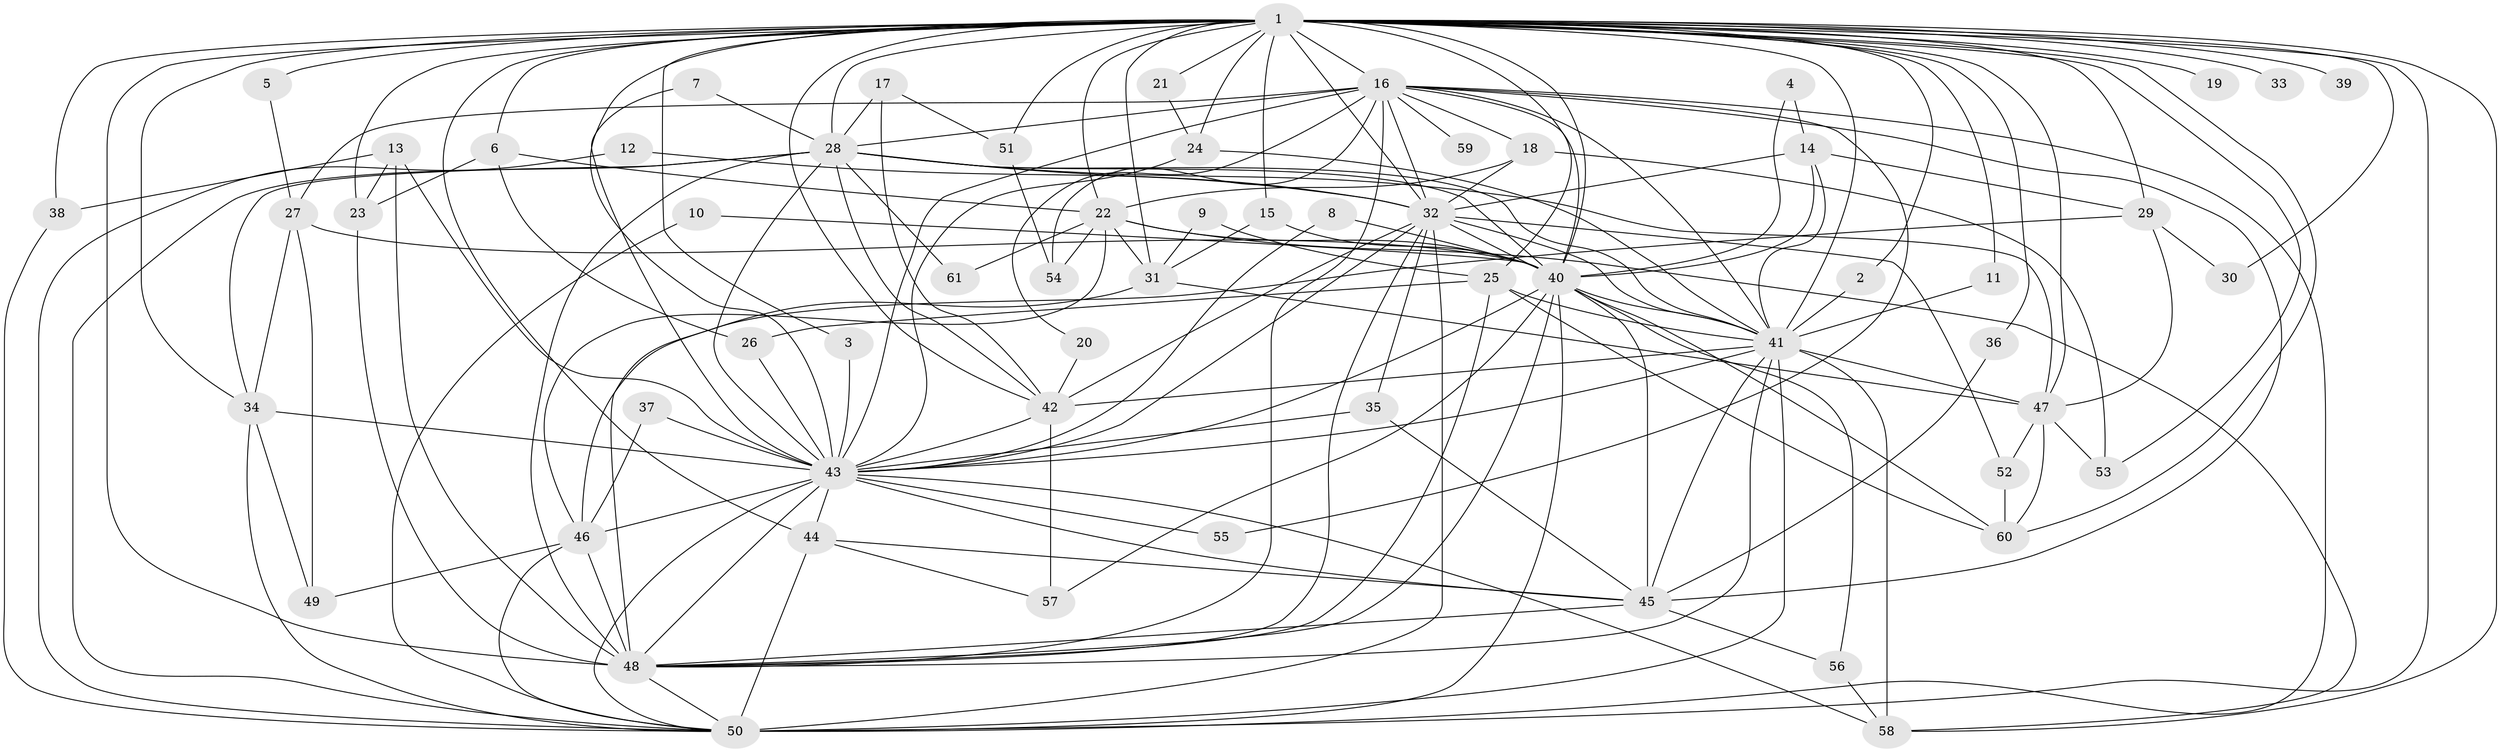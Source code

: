 // original degree distribution, {29: 0.00819672131147541, 30: 0.00819672131147541, 15: 0.00819672131147541, 18: 0.00819672131147541, 21: 0.01639344262295082, 28: 0.00819672131147541, 16: 0.00819672131147541, 17: 0.00819672131147541, 20: 0.00819672131147541, 3: 0.20491803278688525, 4: 0.09016393442622951, 2: 0.5081967213114754, 5: 0.06557377049180328, 6: 0.03278688524590164, 9: 0.00819672131147541, 7: 0.00819672131147541}
// Generated by graph-tools (version 1.1) at 2025/25/03/09/25 03:25:36]
// undirected, 61 vertices, 174 edges
graph export_dot {
graph [start="1"]
  node [color=gray90,style=filled];
  1;
  2;
  3;
  4;
  5;
  6;
  7;
  8;
  9;
  10;
  11;
  12;
  13;
  14;
  15;
  16;
  17;
  18;
  19;
  20;
  21;
  22;
  23;
  24;
  25;
  26;
  27;
  28;
  29;
  30;
  31;
  32;
  33;
  34;
  35;
  36;
  37;
  38;
  39;
  40;
  41;
  42;
  43;
  44;
  45;
  46;
  47;
  48;
  49;
  50;
  51;
  52;
  53;
  54;
  55;
  56;
  57;
  58;
  59;
  60;
  61;
  1 -- 2 [weight=1.0];
  1 -- 3 [weight=1.0];
  1 -- 5 [weight=2.0];
  1 -- 6 [weight=1.0];
  1 -- 11 [weight=1.0];
  1 -- 15 [weight=1.0];
  1 -- 16 [weight=2.0];
  1 -- 19 [weight=2.0];
  1 -- 21 [weight=1.0];
  1 -- 22 [weight=1.0];
  1 -- 23 [weight=1.0];
  1 -- 24 [weight=1.0];
  1 -- 25 [weight=1.0];
  1 -- 28 [weight=2.0];
  1 -- 29 [weight=1.0];
  1 -- 30 [weight=1.0];
  1 -- 31 [weight=1.0];
  1 -- 32 [weight=2.0];
  1 -- 33 [weight=3.0];
  1 -- 34 [weight=1.0];
  1 -- 36 [weight=1.0];
  1 -- 38 [weight=2.0];
  1 -- 39 [weight=3.0];
  1 -- 40 [weight=2.0];
  1 -- 41 [weight=3.0];
  1 -- 42 [weight=2.0];
  1 -- 43 [weight=3.0];
  1 -- 44 [weight=2.0];
  1 -- 47 [weight=2.0];
  1 -- 48 [weight=4.0];
  1 -- 50 [weight=3.0];
  1 -- 51 [weight=2.0];
  1 -- 53 [weight=1.0];
  1 -- 58 [weight=1.0];
  1 -- 60 [weight=1.0];
  2 -- 41 [weight=1.0];
  3 -- 43 [weight=1.0];
  4 -- 14 [weight=1.0];
  4 -- 40 [weight=1.0];
  5 -- 27 [weight=1.0];
  6 -- 22 [weight=1.0];
  6 -- 23 [weight=1.0];
  6 -- 26 [weight=1.0];
  7 -- 28 [weight=1.0];
  7 -- 43 [weight=1.0];
  8 -- 40 [weight=1.0];
  8 -- 43 [weight=1.0];
  9 -- 25 [weight=1.0];
  9 -- 31 [weight=1.0];
  10 -- 40 [weight=1.0];
  10 -- 50 [weight=1.0];
  11 -- 41 [weight=1.0];
  12 -- 32 [weight=1.0];
  12 -- 50 [weight=1.0];
  13 -- 23 [weight=1.0];
  13 -- 38 [weight=1.0];
  13 -- 43 [weight=1.0];
  13 -- 48 [weight=1.0];
  14 -- 29 [weight=1.0];
  14 -- 32 [weight=1.0];
  14 -- 40 [weight=1.0];
  14 -- 41 [weight=1.0];
  15 -- 31 [weight=1.0];
  15 -- 40 [weight=1.0];
  16 -- 18 [weight=1.0];
  16 -- 20 [weight=1.0];
  16 -- 27 [weight=1.0];
  16 -- 28 [weight=1.0];
  16 -- 32 [weight=1.0];
  16 -- 40 [weight=1.0];
  16 -- 41 [weight=1.0];
  16 -- 43 [weight=1.0];
  16 -- 45 [weight=1.0];
  16 -- 48 [weight=2.0];
  16 -- 50 [weight=1.0];
  16 -- 54 [weight=1.0];
  16 -- 55 [weight=1.0];
  16 -- 59 [weight=1.0];
  17 -- 28 [weight=1.0];
  17 -- 42 [weight=1.0];
  17 -- 51 [weight=1.0];
  18 -- 22 [weight=1.0];
  18 -- 32 [weight=1.0];
  18 -- 53 [weight=1.0];
  20 -- 42 [weight=1.0];
  21 -- 24 [weight=1.0];
  22 -- 31 [weight=1.0];
  22 -- 40 [weight=1.0];
  22 -- 46 [weight=1.0];
  22 -- 54 [weight=1.0];
  22 -- 58 [weight=1.0];
  22 -- 61 [weight=1.0];
  23 -- 48 [weight=1.0];
  24 -- 41 [weight=1.0];
  24 -- 43 [weight=1.0];
  25 -- 26 [weight=1.0];
  25 -- 41 [weight=1.0];
  25 -- 48 [weight=1.0];
  25 -- 60 [weight=1.0];
  26 -- 43 [weight=1.0];
  27 -- 34 [weight=1.0];
  27 -- 40 [weight=1.0];
  27 -- 49 [weight=1.0];
  28 -- 32 [weight=1.0];
  28 -- 34 [weight=1.0];
  28 -- 40 [weight=1.0];
  28 -- 41 [weight=1.0];
  28 -- 42 [weight=1.0];
  28 -- 43 [weight=1.0];
  28 -- 47 [weight=1.0];
  28 -- 48 [weight=1.0];
  28 -- 50 [weight=1.0];
  28 -- 61 [weight=1.0];
  29 -- 30 [weight=1.0];
  29 -- 46 [weight=1.0];
  29 -- 47 [weight=1.0];
  31 -- 47 [weight=1.0];
  31 -- 48 [weight=2.0];
  32 -- 35 [weight=1.0];
  32 -- 40 [weight=3.0];
  32 -- 41 [weight=1.0];
  32 -- 42 [weight=1.0];
  32 -- 43 [weight=1.0];
  32 -- 48 [weight=1.0];
  32 -- 50 [weight=1.0];
  32 -- 52 [weight=1.0];
  34 -- 43 [weight=1.0];
  34 -- 49 [weight=1.0];
  34 -- 50 [weight=1.0];
  35 -- 43 [weight=1.0];
  35 -- 45 [weight=1.0];
  36 -- 45 [weight=1.0];
  37 -- 43 [weight=1.0];
  37 -- 46 [weight=1.0];
  38 -- 50 [weight=1.0];
  40 -- 41 [weight=1.0];
  40 -- 43 [weight=2.0];
  40 -- 45 [weight=1.0];
  40 -- 48 [weight=1.0];
  40 -- 50 [weight=1.0];
  40 -- 56 [weight=1.0];
  40 -- 57 [weight=1.0];
  40 -- 60 [weight=1.0];
  41 -- 42 [weight=1.0];
  41 -- 43 [weight=1.0];
  41 -- 45 [weight=1.0];
  41 -- 47 [weight=1.0];
  41 -- 48 [weight=1.0];
  41 -- 50 [weight=1.0];
  41 -- 58 [weight=1.0];
  42 -- 43 [weight=1.0];
  42 -- 57 [weight=1.0];
  43 -- 44 [weight=1.0];
  43 -- 45 [weight=1.0];
  43 -- 46 [weight=1.0];
  43 -- 48 [weight=2.0];
  43 -- 50 [weight=1.0];
  43 -- 55 [weight=1.0];
  43 -- 58 [weight=1.0];
  44 -- 45 [weight=1.0];
  44 -- 50 [weight=1.0];
  44 -- 57 [weight=1.0];
  45 -- 48 [weight=1.0];
  45 -- 56 [weight=1.0];
  46 -- 48 [weight=2.0];
  46 -- 49 [weight=1.0];
  46 -- 50 [weight=1.0];
  47 -- 52 [weight=1.0];
  47 -- 53 [weight=1.0];
  47 -- 60 [weight=1.0];
  48 -- 50 [weight=1.0];
  51 -- 54 [weight=1.0];
  52 -- 60 [weight=1.0];
  56 -- 58 [weight=1.0];
}
